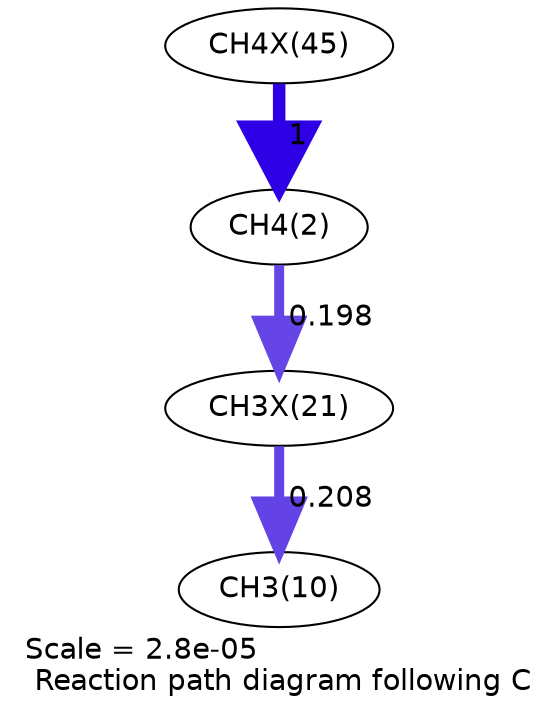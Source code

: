 digraph reaction_paths {
center=1;
s56 -> s4[fontname="Helvetica", penwidth=6, arrowsize=3, color="0.7, 1.5, 0.9"
, label=" 1"];
s4 -> s48[fontname="Helvetica", penwidth=4.78, arrowsize=2.39, color="0.7, 0.698, 0.9"
, label=" 0.198"];
s48 -> s12[fontname="Helvetica", penwidth=4.82, arrowsize=2.41, color="0.7, 0.708, 0.9"
, label=" 0.208"];
s4 [ fontname="Helvetica", label="CH4(2)"];
s12 [ fontname="Helvetica", label="CH3(10)"];
s48 [ fontname="Helvetica", label="CH3X(21)"];
s56 [ fontname="Helvetica", label="CH4X(45)"];
 label = "Scale = 2.8e-05\l Reaction path diagram following C";
 fontname = "Helvetica";
}
